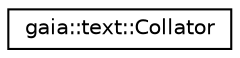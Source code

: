 digraph G
{
  edge [fontname="Helvetica",fontsize="10",labelfontname="Helvetica",labelfontsize="10"];
  node [fontname="Helvetica",fontsize="10",shape=record];
  rankdir=LR;
  Node1 [label="gaia::text::Collator",height=0.2,width=0.4,color="black", fillcolor="white", style="filled",URL="$db/dd9/classgaia_1_1text_1_1_collator.html",tooltip="Performs locale-sensitive string comparison."];
}
